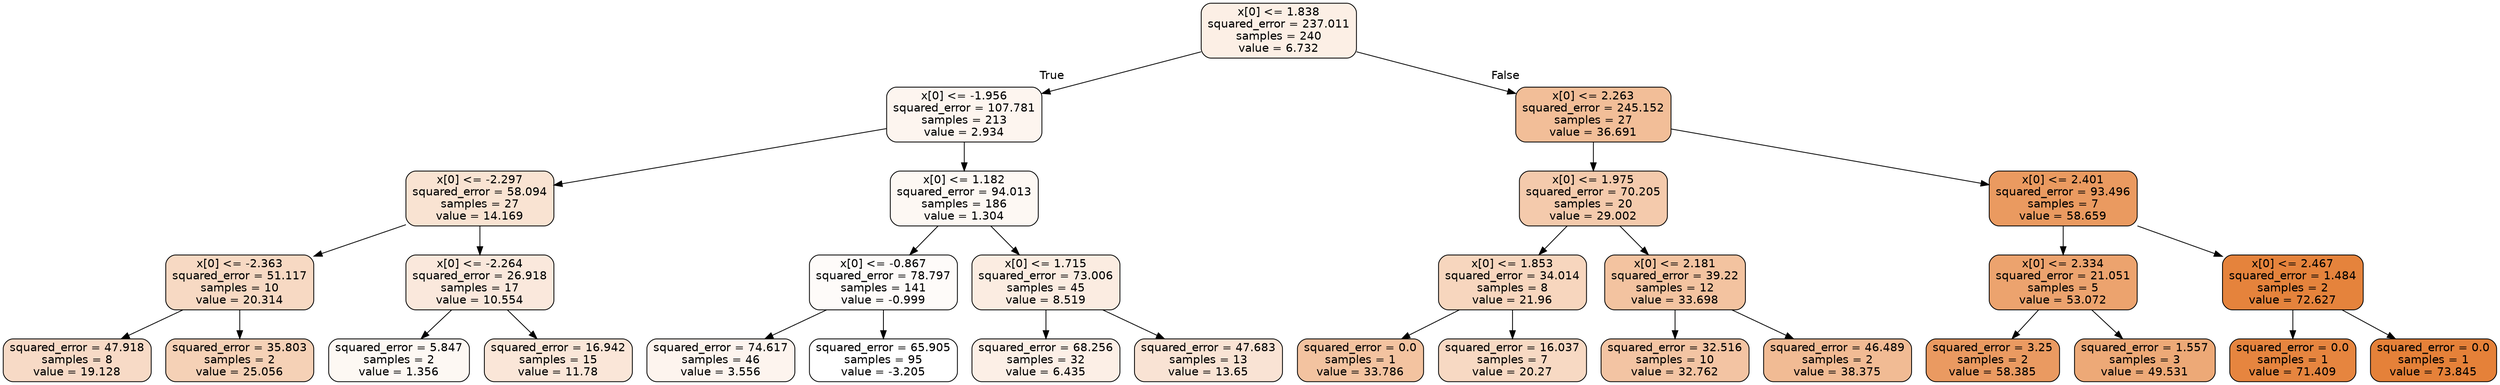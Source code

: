 digraph Tree {
node [shape=box, style="filled, rounded", color="black", fontname="helvetica"] ;
edge [fontname="helvetica"] ;
0 [label="x[0] <= 1.838\nsquared_error = 237.011\nsamples = 240\nvalue = 6.732", fillcolor="#fcefe5"] ;
1 [label="x[0] <= -1.956\nsquared_error = 107.781\nsamples = 213\nvalue = 2.934", fillcolor="#fdf5ef"] ;
0 -> 1 [labeldistance=2.5, labelangle=45, headlabel="True"] ;
2 [label="x[0] <= -2.297\nsquared_error = 58.094\nsamples = 27\nvalue = 14.169", fillcolor="#f9e3d2"] ;
1 -> 2 ;
3 [label="x[0] <= -2.363\nsquared_error = 51.117\nsamples = 10\nvalue = 20.314", fillcolor="#f7d9c3"] ;
2 -> 3 ;
4 [label="squared_error = 47.918\nsamples = 8\nvalue = 19.128", fillcolor="#f7dac6"] ;
3 -> 4 ;
5 [label="squared_error = 35.803\nsamples = 2\nvalue = 25.056", fillcolor="#f5d1b6"] ;
3 -> 5 ;
6 [label="x[0] <= -2.264\nsquared_error = 26.918\nsamples = 17\nvalue = 10.554", fillcolor="#fae8dc"] ;
2 -> 6 ;
7 [label="squared_error = 5.847\nsamples = 2\nvalue = 1.356", fillcolor="#fdf8f3"] ;
6 -> 7 ;
8 [label="squared_error = 16.942\nsamples = 15\nvalue = 11.78", fillcolor="#fae6d8"] ;
6 -> 8 ;
9 [label="x[0] <= 1.182\nsquared_error = 94.013\nsamples = 186\nvalue = 1.304", fillcolor="#fdf8f3"] ;
1 -> 9 ;
10 [label="x[0] <= -0.867\nsquared_error = 78.797\nsamples = 141\nvalue = -0.999", fillcolor="#fefbf9"] ;
9 -> 10 ;
11 [label="squared_error = 74.617\nsamples = 46\nvalue = 3.556", fillcolor="#fdf4ee"] ;
10 -> 11 ;
12 [label="squared_error = 65.905\nsamples = 95\nvalue = -3.205", fillcolor="#ffffff"] ;
10 -> 12 ;
13 [label="x[0] <= 1.715\nsquared_error = 73.006\nsamples = 45\nvalue = 8.519", fillcolor="#fbece1"] ;
9 -> 13 ;
14 [label="squared_error = 68.256\nsamples = 32\nvalue = 6.435", fillcolor="#fcefe6"] ;
13 -> 14 ;
15 [label="squared_error = 47.683\nsamples = 13\nvalue = 13.65", fillcolor="#f9e3d4"] ;
13 -> 15 ;
16 [label="x[0] <= 2.263\nsquared_error = 245.152\nsamples = 27\nvalue = 36.691", fillcolor="#f2be98"] ;
0 -> 16 [labeldistance=2.5, labelangle=-45, headlabel="False"] ;
17 [label="x[0] <= 1.975\nsquared_error = 70.205\nsamples = 20\nvalue = 29.002", fillcolor="#f4caac"] ;
16 -> 17 ;
18 [label="x[0] <= 1.853\nsquared_error = 34.014\nsamples = 8\nvalue = 21.96", fillcolor="#f7d6be"] ;
17 -> 18 ;
19 [label="squared_error = 0.0\nsamples = 1\nvalue = 33.786", fillcolor="#f3c3a0"] ;
18 -> 19 ;
20 [label="squared_error = 16.037\nsamples = 7\nvalue = 20.27", fillcolor="#f7d9c3"] ;
18 -> 20 ;
21 [label="x[0] <= 2.181\nsquared_error = 39.22\nsamples = 12\nvalue = 33.698", fillcolor="#f3c3a0"] ;
17 -> 21 ;
22 [label="squared_error = 32.516\nsamples = 10\nvalue = 32.762", fillcolor="#f3c4a3"] ;
21 -> 22 ;
23 [label="squared_error = 46.489\nsamples = 2\nvalue = 38.375", fillcolor="#f1bb94"] ;
21 -> 23 ;
24 [label="x[0] <= 2.401\nsquared_error = 93.496\nsamples = 7\nvalue = 58.659", fillcolor="#ea9a60"] ;
16 -> 24 ;
25 [label="x[0] <= 2.334\nsquared_error = 21.051\nsamples = 5\nvalue = 53.072", fillcolor="#eca36e"] ;
24 -> 25 ;
26 [label="squared_error = 3.25\nsamples = 2\nvalue = 58.385", fillcolor="#ea9a61"] ;
25 -> 26 ;
27 [label="squared_error = 1.557\nsamples = 3\nvalue = 49.531", fillcolor="#eda977"] ;
25 -> 27 ;
28 [label="x[0] <= 2.467\nsquared_error = 1.484\nsamples = 2\nvalue = 72.627", fillcolor="#e5833c"] ;
24 -> 28 ;
29 [label="squared_error = 0.0\nsamples = 1\nvalue = 71.409", fillcolor="#e6853f"] ;
28 -> 29 ;
30 [label="squared_error = 0.0\nsamples = 1\nvalue = 73.845", fillcolor="#e58139"] ;
28 -> 30 ;
}